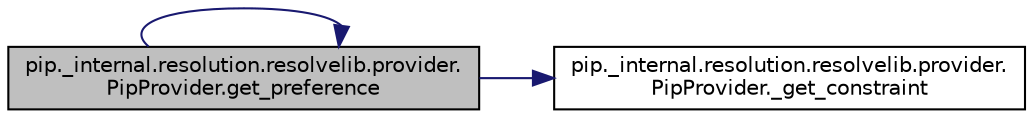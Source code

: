 digraph "pip._internal.resolution.resolvelib.provider.PipProvider.get_preference"
{
 // LATEX_PDF_SIZE
  edge [fontname="Helvetica",fontsize="10",labelfontname="Helvetica",labelfontsize="10"];
  node [fontname="Helvetica",fontsize="10",shape=record];
  rankdir="LR";
  Node1 [label="pip._internal.resolution.resolvelib.provider.\lPipProvider.get_preference",height=0.2,width=0.4,color="black", fillcolor="grey75", style="filled", fontcolor="black",tooltip=" "];
  Node1 -> Node2 [color="midnightblue",fontsize="10",style="solid",fontname="Helvetica"];
  Node2 [label="pip._internal.resolution.resolvelib.provider.\lPipProvider._get_constraint",height=0.2,width=0.4,color="black", fillcolor="white", style="filled",URL="$da/da2/classpip_1_1__internal_1_1resolution_1_1resolvelib_1_1provider_1_1_pip_provider.html#abee20d22864b5d49704b1f934b0d60f4",tooltip=" "];
  Node1 -> Node1 [color="midnightblue",fontsize="10",style="solid",fontname="Helvetica"];
}
